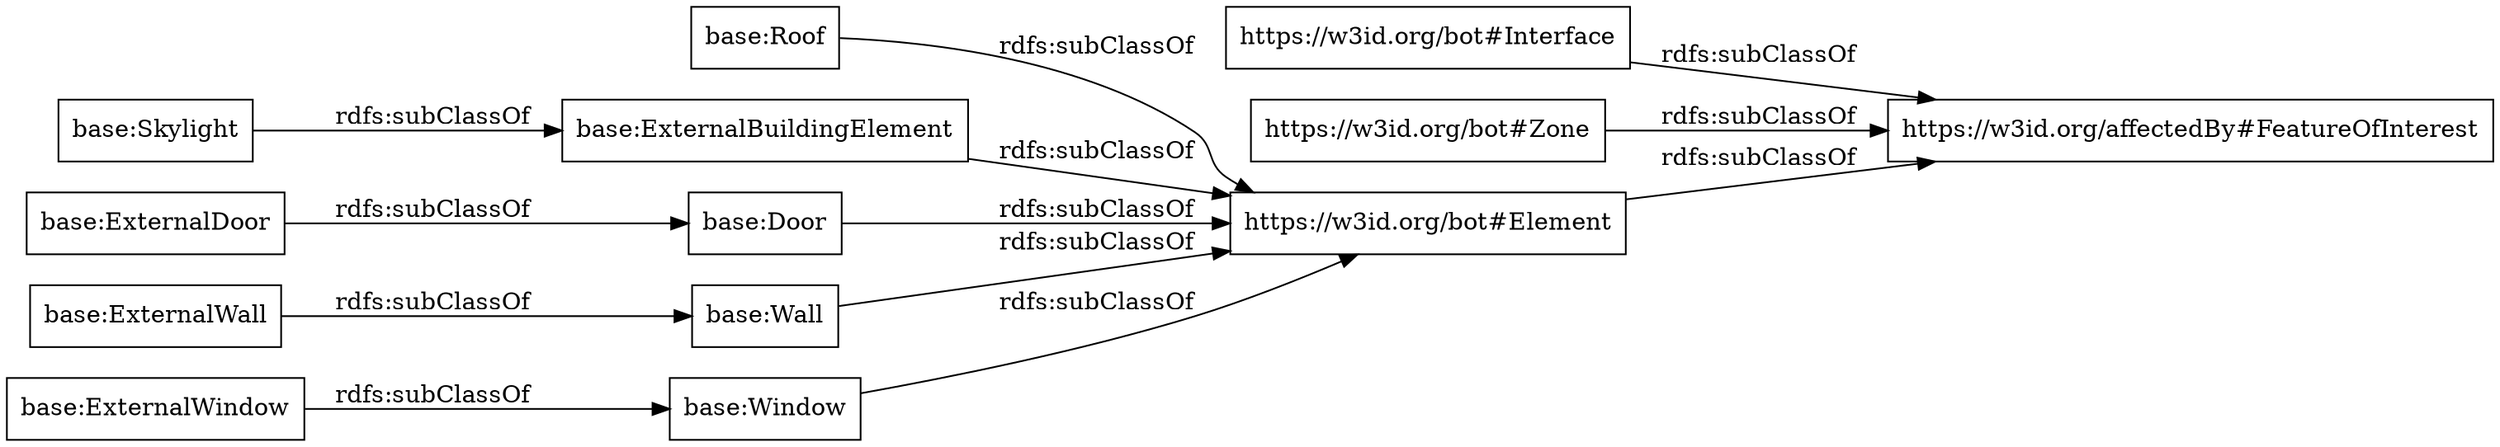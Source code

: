 digraph ar2dtool_diagram { 
rankdir=LR;
size="1000"
node [shape = rectangle, color="black"]; "base:Window" "base:ExternalDoor" "base:Roof" "base:ExternalWall" "base:ExternalBuildingElement" "https://w3id.org/affectedBy#FeatureOfInterest" "https://w3id.org/bot#Interface" "base:Skylight" "base:Door" "https://w3id.org/bot#Zone" "base:ExternalWindow" "base:Wall" "https://w3id.org/bot#Element" ; /*classes style*/
	"https://w3id.org/bot#Interface" -> "https://w3id.org/affectedBy#FeatureOfInterest" [ label = "rdfs:subClassOf" ];
	"base:Door" -> "https://w3id.org/bot#Element" [ label = "rdfs:subClassOf" ];
	"https://w3id.org/bot#Element" -> "https://w3id.org/affectedBy#FeatureOfInterest" [ label = "rdfs:subClassOf" ];
	"base:Wall" -> "https://w3id.org/bot#Element" [ label = "rdfs:subClassOf" ];
	"base:Roof" -> "https://w3id.org/bot#Element" [ label = "rdfs:subClassOf" ];
	"base:Skylight" -> "base:ExternalBuildingElement" [ label = "rdfs:subClassOf" ];
	"https://w3id.org/bot#Zone" -> "https://w3id.org/affectedBy#FeatureOfInterest" [ label = "rdfs:subClassOf" ];
	"base:ExternalDoor" -> "base:Door" [ label = "rdfs:subClassOf" ];
	"base:ExternalWindow" -> "base:Window" [ label = "rdfs:subClassOf" ];
	"base:ExternalWall" -> "base:Wall" [ label = "rdfs:subClassOf" ];
	"base:Window" -> "https://w3id.org/bot#Element" [ label = "rdfs:subClassOf" ];
	"base:ExternalBuildingElement" -> "https://w3id.org/bot#Element" [ label = "rdfs:subClassOf" ];

}

